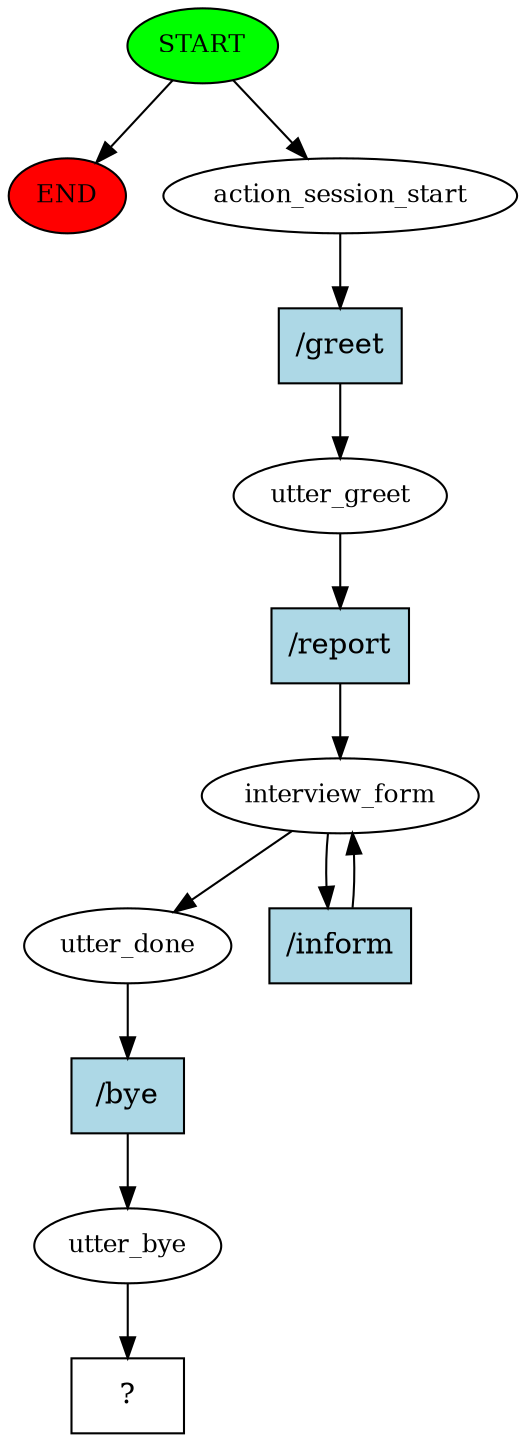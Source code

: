 digraph  {
0 [class="start active", fillcolor=green, fontsize=12, label=START, style=filled];
"-1" [class=end, fillcolor=red, fontsize=12, label=END, style=filled];
1 [class=active, fontsize=12, label=action_session_start];
2 [class=active, fontsize=12, label=utter_greet];
3 [class=active, fontsize=12, label=interview_form];
13 [class=active, fontsize=12, label=utter_done];
14 [class=active, fontsize=12, label=utter_bye];
15 [class="intent dashed active", label="  ?  ", shape=rect];
16 [class="intent active", fillcolor=lightblue, label="/greet", shape=rect, style=filled];
17 [class="intent active", fillcolor=lightblue, label="/report", shape=rect, style=filled];
18 [class="intent active", fillcolor=lightblue, label="/inform", shape=rect, style=filled];
19 [class="intent active", fillcolor=lightblue, label="/bye", shape=rect, style=filled];
0 -> "-1"  [class="", key=NONE, label=""];
0 -> 1  [class=active, key=NONE, label=""];
1 -> 16  [class=active, key=0];
2 -> 17  [class=active, key=0];
3 -> 13  [class=active, key=NONE, label=""];
3 -> 18  [class=active, key=0];
13 -> 19  [class=active, key=0];
14 -> 15  [class=active, key=NONE, label=""];
16 -> 2  [class=active, key=0];
17 -> 3  [class=active, key=0];
18 -> 3  [class=active, key=0];
19 -> 14  [class=active, key=0];
}
